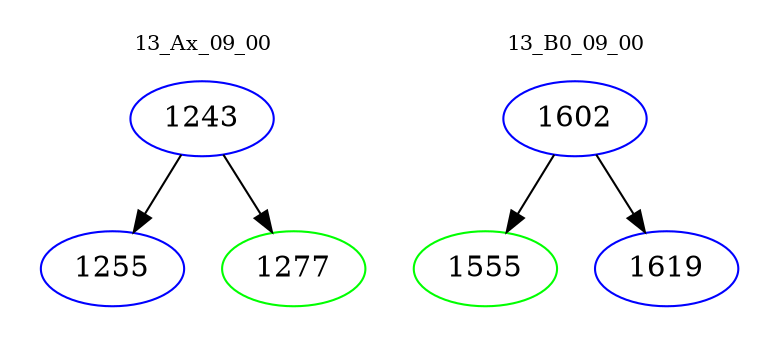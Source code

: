 digraph{
subgraph cluster_0 {
color = white
label = "13_Ax_09_00";
fontsize=10;
T0_1243 [label="1243", color="blue"]
T0_1243 -> T0_1255 [color="black"]
T0_1255 [label="1255", color="blue"]
T0_1243 -> T0_1277 [color="black"]
T0_1277 [label="1277", color="green"]
}
subgraph cluster_1 {
color = white
label = "13_B0_09_00";
fontsize=10;
T1_1602 [label="1602", color="blue"]
T1_1602 -> T1_1555 [color="black"]
T1_1555 [label="1555", color="green"]
T1_1602 -> T1_1619 [color="black"]
T1_1619 [label="1619", color="blue"]
}
}
